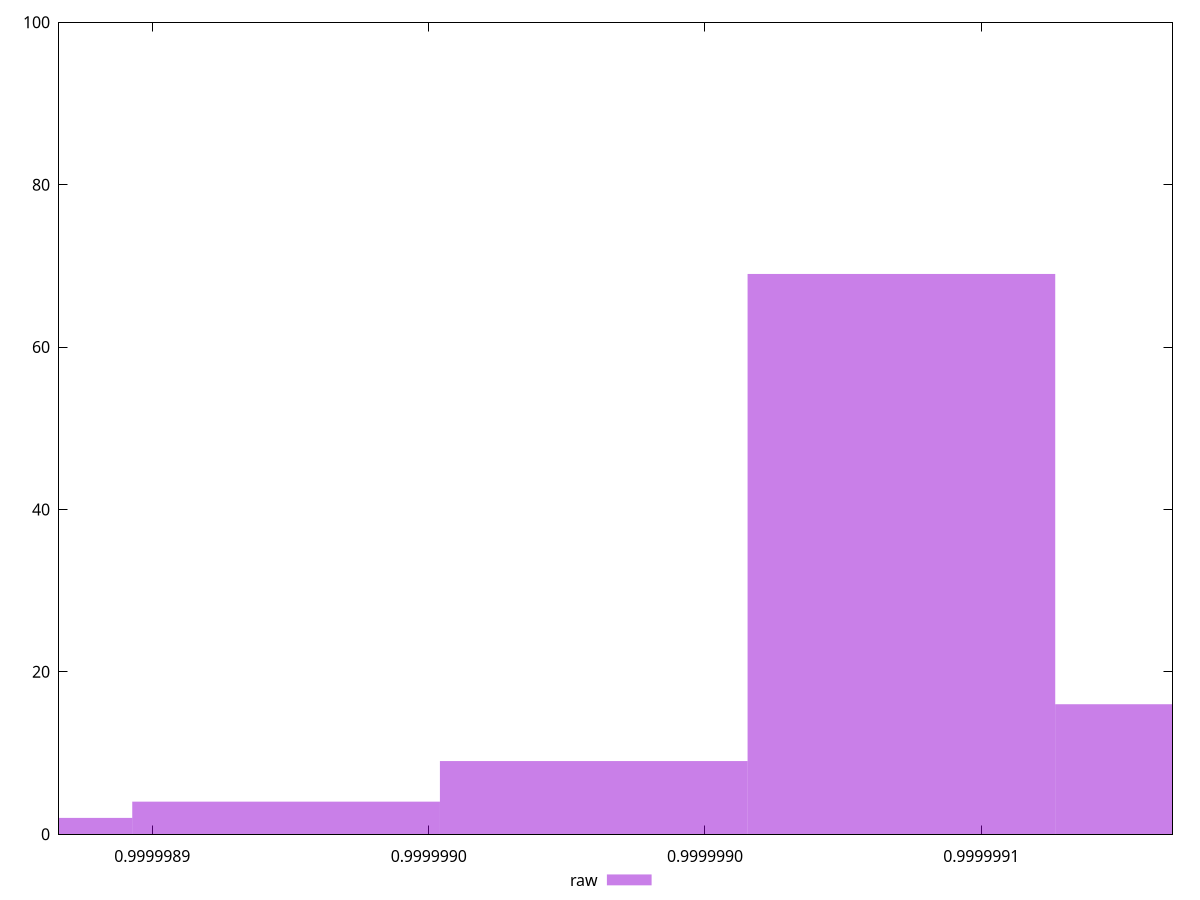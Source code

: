 reset

$raw <<EOF
0.999998868534617 2
0.9999990912055542 16
0.9999990355378199 69
0.9999989798700856 9
0.9999989242023513 4
EOF

set key outside below
set boxwidth 5.566773431200013e-8
set xrange [0.999998883113331:0.999999084589487]
set yrange [0:100]
set style fill transparent solid 0.5 noborder
set terminal svg size 640, 490 enhanced background rgb 'white'
set output "report_00007_2020-12-11T15:55:29.892Z/meta/score/samples/empty/raw/histogram.svg"

plot $raw title "raw" with boxes

reset
